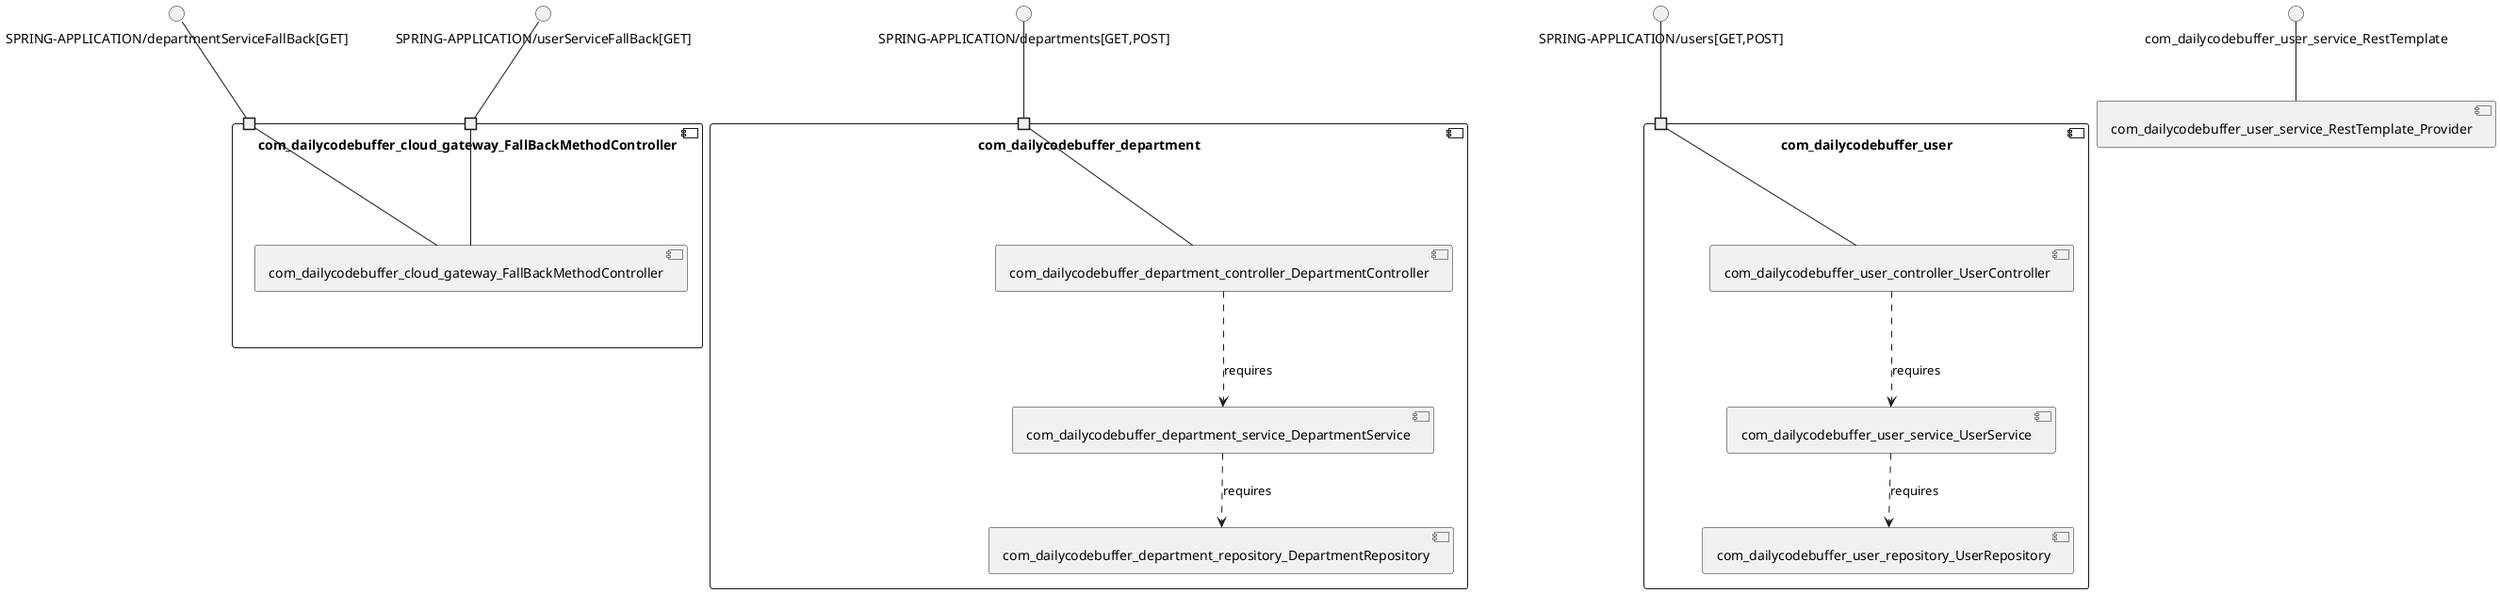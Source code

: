 @startuml
skinparam fixCircleLabelOverlapping true
skinparam componentStyle uml2
component "com_dailycodebuffer_cloud_gateway_FallBackMethodController\n\n\n\n\n\n" {
[com_dailycodebuffer_cloud_gateway_FallBackMethodController]
portin " " as com_dailycodebuffer_cloud_gateway_FallBackMethodController_requires_SPRING_APPLICATION_userServiceFallBack_GET_
portin " " as com_dailycodebuffer_cloud_gateway_FallBackMethodController_requires_SPRING_APPLICATION_departmentServiceFallBack_GET_
"com_dailycodebuffer_cloud_gateway_FallBackMethodController_requires_SPRING_APPLICATION_departmentServiceFallBack_GET_"--[com_dailycodebuffer_cloud_gateway_FallBackMethodController]
"com_dailycodebuffer_cloud_gateway_FallBackMethodController_requires_SPRING_APPLICATION_userServiceFallBack_GET_"--[com_dailycodebuffer_cloud_gateway_FallBackMethodController]
}
interface "SPRING-APPLICATION/departmentServiceFallBack[GET]" as interface.SPRING_APPLICATION_departmentServiceFallBack_GET_
interface.SPRING_APPLICATION_departmentServiceFallBack_GET_--"com_dailycodebuffer_cloud_gateway_FallBackMethodController_requires_SPRING_APPLICATION_departmentServiceFallBack_GET_"
interface "SPRING-APPLICATION/userServiceFallBack[GET]" as interface.SPRING_APPLICATION_userServiceFallBack_GET_
interface.SPRING_APPLICATION_userServiceFallBack_GET_--"com_dailycodebuffer_cloud_gateway_FallBackMethodController_requires_SPRING_APPLICATION_userServiceFallBack_GET_"
component "com_dailycodebuffer_department\n\n\n\n\n\n" {
[com_dailycodebuffer_department_repository_DepartmentRepository]
[com_dailycodebuffer_department_service_DepartmentService]
[com_dailycodebuffer_department_controller_DepartmentController]
portin " " as com_dailycodebuffer_department_requires_SPRING_APPLICATION_departments_GET_POST_
[com_dailycodebuffer_department_controller_DepartmentController]..>[com_dailycodebuffer_department_service_DepartmentService] : requires
[com_dailycodebuffer_department_service_DepartmentService]..>[com_dailycodebuffer_department_repository_DepartmentRepository] : requires
"com_dailycodebuffer_department_requires_SPRING_APPLICATION_departments_GET_POST_"--[com_dailycodebuffer_department_controller_DepartmentController]
}
interface "SPRING-APPLICATION/departments[GET,POST]" as interface.SPRING_APPLICATION_departments_GET_POST_
interface.SPRING_APPLICATION_departments_GET_POST_--"com_dailycodebuffer_department_requires_SPRING_APPLICATION_departments_GET_POST_"
component "com_dailycodebuffer_user\n\n\n\n\n\n" {
[com_dailycodebuffer_user_repository_UserRepository]
[com_dailycodebuffer_user_controller_UserController]
[com_dailycodebuffer_user_service_UserService]
portin " " as com_dailycodebuffer_user_requires_SPRING_APPLICATION_users_GET_POST_
[com_dailycodebuffer_user_service_UserService]..>[com_dailycodebuffer_user_repository_UserRepository] : requires
[com_dailycodebuffer_user_controller_UserController]..>[com_dailycodebuffer_user_service_UserService] : requires
"com_dailycodebuffer_user_requires_SPRING_APPLICATION_users_GET_POST_"--[com_dailycodebuffer_user_controller_UserController]
}
interface "SPRING-APPLICATION/users[GET,POST]" as interface.SPRING_APPLICATION_users_GET_POST_
interface.SPRING_APPLICATION_users_GET_POST_--"com_dailycodebuffer_user_requires_SPRING_APPLICATION_users_GET_POST_"
interface "com_dailycodebuffer_user_service_RestTemplate" as interface.com_dailycodebuffer_user_service_RestTemplate
interface.com_dailycodebuffer_user_service_RestTemplate--[com_dailycodebuffer_user_service_RestTemplate_Provider]

@enduml
